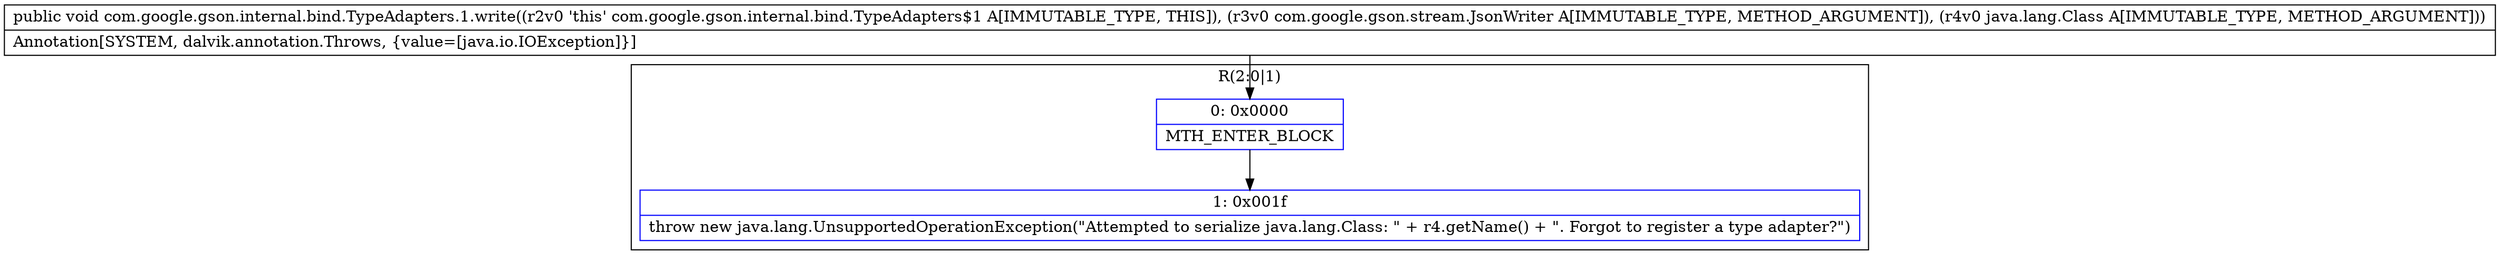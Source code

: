 digraph "CFG forcom.google.gson.internal.bind.TypeAdapters.1.write(Lcom\/google\/gson\/stream\/JsonWriter;Ljava\/lang\/Class;)V" {
subgraph cluster_Region_1522669543 {
label = "R(2:0|1)";
node [shape=record,color=blue];
Node_0 [shape=record,label="{0\:\ 0x0000|MTH_ENTER_BLOCK\l}"];
Node_1 [shape=record,label="{1\:\ 0x001f|throw new java.lang.UnsupportedOperationException(\"Attempted to serialize java.lang.Class: \" + r4.getName() + \". Forgot to register a type adapter?\")\l}"];
}
MethodNode[shape=record,label="{public void com.google.gson.internal.bind.TypeAdapters.1.write((r2v0 'this' com.google.gson.internal.bind.TypeAdapters$1 A[IMMUTABLE_TYPE, THIS]), (r3v0 com.google.gson.stream.JsonWriter A[IMMUTABLE_TYPE, METHOD_ARGUMENT]), (r4v0 java.lang.Class A[IMMUTABLE_TYPE, METHOD_ARGUMENT]))  | Annotation[SYSTEM, dalvik.annotation.Throws, \{value=[java.io.IOException]\}]\l}"];
MethodNode -> Node_0;
Node_0 -> Node_1;
}

